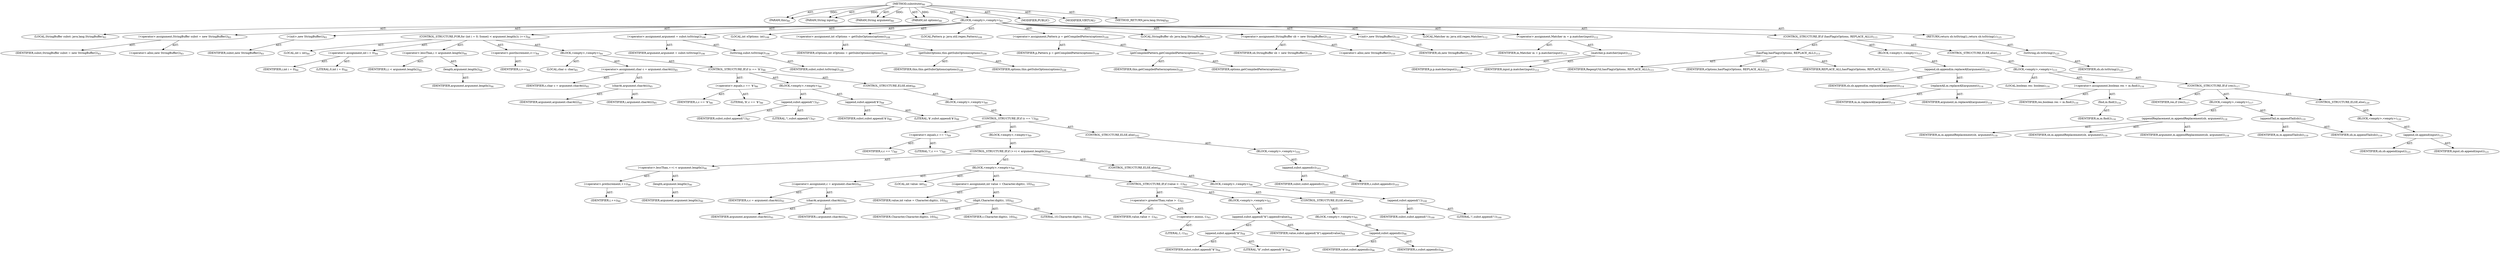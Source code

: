 digraph "substitute" {  
"111669149698" [label = <(METHOD,substitute)<SUB>80</SUB>> ]
"115964116992" [label = <(PARAM,this)<SUB>80</SUB>> ]
"115964116996" [label = <(PARAM,String input)<SUB>80</SUB>> ]
"115964116997" [label = <(PARAM,String argument)<SUB>80</SUB>> ]
"115964116998" [label = <(PARAM,int options)<SUB>80</SUB>> ]
"25769803779" [label = <(BLOCK,&lt;empty&gt;,&lt;empty&gt;)<SUB>81</SUB>> ]
"94489280513" [label = <(LOCAL,StringBuffer subst: java.lang.StringBuffer)<SUB>83</SUB>> ]
"30064771076" [label = <(&lt;operator&gt;.assignment,StringBuffer subst = new StringBuffer())<SUB>83</SUB>> ]
"68719476747" [label = <(IDENTIFIER,subst,StringBuffer subst = new StringBuffer())<SUB>83</SUB>> ]
"30064771077" [label = <(&lt;operator&gt;.alloc,new StringBuffer())<SUB>83</SUB>> ]
"30064771078" [label = <(&lt;init&gt;,new StringBuffer())<SUB>83</SUB>> ]
"68719476748" [label = <(IDENTIFIER,subst,new StringBuffer())<SUB>83</SUB>> ]
"47244640257" [label = <(CONTROL_STRUCTURE,FOR,for (int i = 0; Some(i &lt; argument.length()); i++))<SUB>84</SUB>> ]
"94489280514" [label = <(LOCAL,int i: int)<SUB>84</SUB>> ]
"30064771079" [label = <(&lt;operator&gt;.assignment,int i = 0)<SUB>84</SUB>> ]
"68719476749" [label = <(IDENTIFIER,i,int i = 0)<SUB>84</SUB>> ]
"90194313216" [label = <(LITERAL,0,int i = 0)<SUB>84</SUB>> ]
"30064771080" [label = <(&lt;operator&gt;.lessThan,i &lt; argument.length())<SUB>84</SUB>> ]
"68719476750" [label = <(IDENTIFIER,i,i &lt; argument.length())<SUB>84</SUB>> ]
"30064771081" [label = <(length,argument.length())<SUB>84</SUB>> ]
"68719476751" [label = <(IDENTIFIER,argument,argument.length())<SUB>84</SUB>> ]
"30064771082" [label = <(&lt;operator&gt;.postIncrement,i++)<SUB>84</SUB>> ]
"68719476752" [label = <(IDENTIFIER,i,i++)<SUB>84</SUB>> ]
"25769803780" [label = <(BLOCK,&lt;empty&gt;,&lt;empty&gt;)<SUB>84</SUB>> ]
"94489280515" [label = <(LOCAL,char c: char)<SUB>85</SUB>> ]
"30064771083" [label = <(&lt;operator&gt;.assignment,char c = argument.charAt(i))<SUB>85</SUB>> ]
"68719476753" [label = <(IDENTIFIER,c,char c = argument.charAt(i))<SUB>85</SUB>> ]
"30064771084" [label = <(charAt,argument.charAt(i))<SUB>85</SUB>> ]
"68719476754" [label = <(IDENTIFIER,argument,argument.charAt(i))<SUB>85</SUB>> ]
"68719476755" [label = <(IDENTIFIER,i,argument.charAt(i))<SUB>85</SUB>> ]
"47244640258" [label = <(CONTROL_STRUCTURE,IF,if (c == '$'))<SUB>86</SUB>> ]
"30064771085" [label = <(&lt;operator&gt;.equals,c == '$')<SUB>86</SUB>> ]
"68719476756" [label = <(IDENTIFIER,c,c == '$')<SUB>86</SUB>> ]
"90194313217" [label = <(LITERAL,'$',c == '$')<SUB>86</SUB>> ]
"25769803781" [label = <(BLOCK,&lt;empty&gt;,&lt;empty&gt;)<SUB>86</SUB>> ]
"30064771086" [label = <(append,subst.append('\\'))<SUB>87</SUB>> ]
"68719476757" [label = <(IDENTIFIER,subst,subst.append('\\'))<SUB>87</SUB>> ]
"90194313218" [label = <(LITERAL,'\\',subst.append('\\'))<SUB>87</SUB>> ]
"30064771087" [label = <(append,subst.append('$'))<SUB>88</SUB>> ]
"68719476758" [label = <(IDENTIFIER,subst,subst.append('$'))<SUB>88</SUB>> ]
"90194313219" [label = <(LITERAL,'$',subst.append('$'))<SUB>88</SUB>> ]
"47244640259" [label = <(CONTROL_STRUCTURE,ELSE,else)<SUB>89</SUB>> ]
"25769803782" [label = <(BLOCK,&lt;empty&gt;,&lt;empty&gt;)<SUB>89</SUB>> ]
"47244640260" [label = <(CONTROL_STRUCTURE,IF,if (c == '\\'))<SUB>89</SUB>> ]
"30064771088" [label = <(&lt;operator&gt;.equals,c == '\\')<SUB>89</SUB>> ]
"68719476759" [label = <(IDENTIFIER,c,c == '\\')<SUB>89</SUB>> ]
"90194313220" [label = <(LITERAL,'\\',c == '\\')<SUB>89</SUB>> ]
"25769803783" [label = <(BLOCK,&lt;empty&gt;,&lt;empty&gt;)<SUB>89</SUB>> ]
"47244640261" [label = <(CONTROL_STRUCTURE,IF,if (++i &lt; argument.length()))<SUB>90</SUB>> ]
"30064771089" [label = <(&lt;operator&gt;.lessThan,++i &lt; argument.length())<SUB>90</SUB>> ]
"30064771090" [label = <(&lt;operator&gt;.preIncrement,++i)<SUB>90</SUB>> ]
"68719476760" [label = <(IDENTIFIER,i,++i)<SUB>90</SUB>> ]
"30064771091" [label = <(length,argument.length())<SUB>90</SUB>> ]
"68719476761" [label = <(IDENTIFIER,argument,argument.length())<SUB>90</SUB>> ]
"25769803784" [label = <(BLOCK,&lt;empty&gt;,&lt;empty&gt;)<SUB>90</SUB>> ]
"30064771092" [label = <(&lt;operator&gt;.assignment,c = argument.charAt(i))<SUB>91</SUB>> ]
"68719476762" [label = <(IDENTIFIER,c,c = argument.charAt(i))<SUB>91</SUB>> ]
"30064771093" [label = <(charAt,argument.charAt(i))<SUB>91</SUB>> ]
"68719476763" [label = <(IDENTIFIER,argument,argument.charAt(i))<SUB>91</SUB>> ]
"68719476764" [label = <(IDENTIFIER,i,argument.charAt(i))<SUB>91</SUB>> ]
"94489280516" [label = <(LOCAL,int value: int)<SUB>92</SUB>> ]
"30064771094" [label = <(&lt;operator&gt;.assignment,int value = Character.digit(c, 10))<SUB>92</SUB>> ]
"68719476765" [label = <(IDENTIFIER,value,int value = Character.digit(c, 10))<SUB>92</SUB>> ]
"30064771095" [label = <(digit,Character.digit(c, 10))<SUB>92</SUB>> ]
"68719476766" [label = <(IDENTIFIER,Character,Character.digit(c, 10))<SUB>92</SUB>> ]
"68719476767" [label = <(IDENTIFIER,c,Character.digit(c, 10))<SUB>92</SUB>> ]
"90194313221" [label = <(LITERAL,10,Character.digit(c, 10))<SUB>92</SUB>> ]
"47244640262" [label = <(CONTROL_STRUCTURE,IF,if (value &gt; -1))<SUB>93</SUB>> ]
"30064771096" [label = <(&lt;operator&gt;.greaterThan,value &gt; -1)<SUB>93</SUB>> ]
"68719476768" [label = <(IDENTIFIER,value,value &gt; -1)<SUB>93</SUB>> ]
"30064771097" [label = <(&lt;operator&gt;.minus,-1)<SUB>93</SUB>> ]
"90194313222" [label = <(LITERAL,1,-1)<SUB>93</SUB>> ]
"25769803785" [label = <(BLOCK,&lt;empty&gt;,&lt;empty&gt;)<SUB>93</SUB>> ]
"30064771098" [label = <(append,subst.append(&quot;$&quot;).append(value))<SUB>94</SUB>> ]
"30064771099" [label = <(append,subst.append(&quot;$&quot;))<SUB>94</SUB>> ]
"68719476769" [label = <(IDENTIFIER,subst,subst.append(&quot;$&quot;))<SUB>94</SUB>> ]
"90194313223" [label = <(LITERAL,&quot;$&quot;,subst.append(&quot;$&quot;))<SUB>94</SUB>> ]
"68719476770" [label = <(IDENTIFIER,value,subst.append(&quot;$&quot;).append(value))<SUB>94</SUB>> ]
"47244640263" [label = <(CONTROL_STRUCTURE,ELSE,else)<SUB>95</SUB>> ]
"25769803786" [label = <(BLOCK,&lt;empty&gt;,&lt;empty&gt;)<SUB>95</SUB>> ]
"30064771100" [label = <(append,subst.append(c))<SUB>96</SUB>> ]
"68719476771" [label = <(IDENTIFIER,subst,subst.append(c))<SUB>96</SUB>> ]
"68719476772" [label = <(IDENTIFIER,c,subst.append(c))<SUB>96</SUB>> ]
"47244640264" [label = <(CONTROL_STRUCTURE,ELSE,else)<SUB>98</SUB>> ]
"25769803787" [label = <(BLOCK,&lt;empty&gt;,&lt;empty&gt;)<SUB>98</SUB>> ]
"30064771101" [label = <(append,subst.append('\\'))<SUB>100</SUB>> ]
"68719476773" [label = <(IDENTIFIER,subst,subst.append('\\'))<SUB>100</SUB>> ]
"90194313224" [label = <(LITERAL,'\\',subst.append('\\'))<SUB>100</SUB>> ]
"47244640265" [label = <(CONTROL_STRUCTURE,ELSE,else)<SUB>102</SUB>> ]
"25769803788" [label = <(BLOCK,&lt;empty&gt;,&lt;empty&gt;)<SUB>102</SUB>> ]
"30064771102" [label = <(append,subst.append(c))<SUB>103</SUB>> ]
"68719476774" [label = <(IDENTIFIER,subst,subst.append(c))<SUB>103</SUB>> ]
"68719476775" [label = <(IDENTIFIER,c,subst.append(c))<SUB>103</SUB>> ]
"30064771103" [label = <(&lt;operator&gt;.assignment,argument = subst.toString())<SUB>106</SUB>> ]
"68719476776" [label = <(IDENTIFIER,argument,argument = subst.toString())<SUB>106</SUB>> ]
"30064771104" [label = <(toString,subst.toString())<SUB>106</SUB>> ]
"68719476777" [label = <(IDENTIFIER,subst,subst.toString())<SUB>106</SUB>> ]
"94489280517" [label = <(LOCAL,int sOptions: int)<SUB>108</SUB>> ]
"30064771105" [label = <(&lt;operator&gt;.assignment,int sOptions = getSubsOptions(options))<SUB>108</SUB>> ]
"68719476778" [label = <(IDENTIFIER,sOptions,int sOptions = getSubsOptions(options))<SUB>108</SUB>> ]
"30064771106" [label = <(getSubsOptions,this.getSubsOptions(options))<SUB>108</SUB>> ]
"68719476736" [label = <(IDENTIFIER,this,this.getSubsOptions(options))<SUB>108</SUB>> ]
"68719476779" [label = <(IDENTIFIER,options,this.getSubsOptions(options))<SUB>108</SUB>> ]
"94489280518" [label = <(LOCAL,Pattern p: java.util.regex.Pattern)<SUB>109</SUB>> ]
"30064771107" [label = <(&lt;operator&gt;.assignment,Pattern p = getCompiledPattern(options))<SUB>109</SUB>> ]
"68719476780" [label = <(IDENTIFIER,p,Pattern p = getCompiledPattern(options))<SUB>109</SUB>> ]
"30064771108" [label = <(getCompiledPattern,getCompiledPattern(options))<SUB>109</SUB>> ]
"68719476737" [label = <(IDENTIFIER,this,getCompiledPattern(options))<SUB>109</SUB>> ]
"68719476781" [label = <(IDENTIFIER,options,getCompiledPattern(options))<SUB>109</SUB>> ]
"94489280519" [label = <(LOCAL,StringBuffer sb: java.lang.StringBuffer)<SUB>110</SUB>> ]
"30064771109" [label = <(&lt;operator&gt;.assignment,StringBuffer sb = new StringBuffer())<SUB>110</SUB>> ]
"68719476782" [label = <(IDENTIFIER,sb,StringBuffer sb = new StringBuffer())<SUB>110</SUB>> ]
"30064771110" [label = <(&lt;operator&gt;.alloc,new StringBuffer())<SUB>110</SUB>> ]
"30064771111" [label = <(&lt;init&gt;,new StringBuffer())<SUB>110</SUB>> ]
"68719476783" [label = <(IDENTIFIER,sb,new StringBuffer())<SUB>110</SUB>> ]
"94489280520" [label = <(LOCAL,Matcher m: java.util.regex.Matcher)<SUB>112</SUB>> ]
"30064771112" [label = <(&lt;operator&gt;.assignment,Matcher m = p.matcher(input))<SUB>112</SUB>> ]
"68719476784" [label = <(IDENTIFIER,m,Matcher m = p.matcher(input))<SUB>112</SUB>> ]
"30064771113" [label = <(matcher,p.matcher(input))<SUB>112</SUB>> ]
"68719476785" [label = <(IDENTIFIER,p,p.matcher(input))<SUB>112</SUB>> ]
"68719476786" [label = <(IDENTIFIER,input,p.matcher(input))<SUB>112</SUB>> ]
"47244640266" [label = <(CONTROL_STRUCTURE,IF,if (hasFlag(sOptions, REPLACE_ALL)))<SUB>113</SUB>> ]
"30064771114" [label = <(hasFlag,hasFlag(sOptions, REPLACE_ALL))<SUB>113</SUB>> ]
"68719476787" [label = <(IDENTIFIER,RegexpUtil,hasFlag(sOptions, REPLACE_ALL))<SUB>113</SUB>> ]
"68719476788" [label = <(IDENTIFIER,sOptions,hasFlag(sOptions, REPLACE_ALL))<SUB>113</SUB>> ]
"68719476789" [label = <(IDENTIFIER,REPLACE_ALL,hasFlag(sOptions, REPLACE_ALL))<SUB>113</SUB>> ]
"25769803789" [label = <(BLOCK,&lt;empty&gt;,&lt;empty&gt;)<SUB>113</SUB>> ]
"30064771115" [label = <(append,sb.append(m.replaceAll(argument)))<SUB>114</SUB>> ]
"68719476790" [label = <(IDENTIFIER,sb,sb.append(m.replaceAll(argument)))<SUB>114</SUB>> ]
"30064771116" [label = <(replaceAll,m.replaceAll(argument))<SUB>114</SUB>> ]
"68719476791" [label = <(IDENTIFIER,m,m.replaceAll(argument))<SUB>114</SUB>> ]
"68719476792" [label = <(IDENTIFIER,argument,m.replaceAll(argument))<SUB>114</SUB>> ]
"47244640267" [label = <(CONTROL_STRUCTURE,ELSE,else)<SUB>115</SUB>> ]
"25769803790" [label = <(BLOCK,&lt;empty&gt;,&lt;empty&gt;)<SUB>115</SUB>> ]
"94489280521" [label = <(LOCAL,boolean res: boolean)<SUB>116</SUB>> ]
"30064771117" [label = <(&lt;operator&gt;.assignment,boolean res = m.find())<SUB>116</SUB>> ]
"68719476793" [label = <(IDENTIFIER,res,boolean res = m.find())<SUB>116</SUB>> ]
"30064771118" [label = <(find,m.find())<SUB>116</SUB>> ]
"68719476794" [label = <(IDENTIFIER,m,m.find())<SUB>116</SUB>> ]
"47244640268" [label = <(CONTROL_STRUCTURE,IF,if (res))<SUB>117</SUB>> ]
"68719476795" [label = <(IDENTIFIER,res,if (res))<SUB>117</SUB>> ]
"25769803791" [label = <(BLOCK,&lt;empty&gt;,&lt;empty&gt;)<SUB>117</SUB>> ]
"30064771119" [label = <(appendReplacement,m.appendReplacement(sb, argument))<SUB>118</SUB>> ]
"68719476796" [label = <(IDENTIFIER,m,m.appendReplacement(sb, argument))<SUB>118</SUB>> ]
"68719476797" [label = <(IDENTIFIER,sb,m.appendReplacement(sb, argument))<SUB>118</SUB>> ]
"68719476798" [label = <(IDENTIFIER,argument,m.appendReplacement(sb, argument))<SUB>118</SUB>> ]
"30064771120" [label = <(appendTail,m.appendTail(sb))<SUB>119</SUB>> ]
"68719476799" [label = <(IDENTIFIER,m,m.appendTail(sb))<SUB>119</SUB>> ]
"68719476800" [label = <(IDENTIFIER,sb,m.appendTail(sb))<SUB>119</SUB>> ]
"47244640269" [label = <(CONTROL_STRUCTURE,ELSE,else)<SUB>120</SUB>> ]
"25769803792" [label = <(BLOCK,&lt;empty&gt;,&lt;empty&gt;)<SUB>120</SUB>> ]
"30064771121" [label = <(append,sb.append(input))<SUB>121</SUB>> ]
"68719476801" [label = <(IDENTIFIER,sb,sb.append(input))<SUB>121</SUB>> ]
"68719476802" [label = <(IDENTIFIER,input,sb.append(input))<SUB>121</SUB>> ]
"146028888065" [label = <(RETURN,return sb.toString();,return sb.toString();)<SUB>125</SUB>> ]
"30064771122" [label = <(toString,sb.toString())<SUB>125</SUB>> ]
"68719476803" [label = <(IDENTIFIER,sb,sb.toString())<SUB>125</SUB>> ]
"133143986180" [label = <(MODIFIER,PUBLIC)> ]
"133143986181" [label = <(MODIFIER,VIRTUAL)> ]
"128849018882" [label = <(METHOD_RETURN,java.lang.String)<SUB>80</SUB>> ]
  "111669149698" -> "115964116992"  [ label = "AST: "] 
  "111669149698" -> "115964116996"  [ label = "AST: "] 
  "111669149698" -> "115964116997"  [ label = "AST: "] 
  "111669149698" -> "115964116998"  [ label = "AST: "] 
  "111669149698" -> "25769803779"  [ label = "AST: "] 
  "111669149698" -> "133143986180"  [ label = "AST: "] 
  "111669149698" -> "133143986181"  [ label = "AST: "] 
  "111669149698" -> "128849018882"  [ label = "AST: "] 
  "25769803779" -> "94489280513"  [ label = "AST: "] 
  "25769803779" -> "30064771076"  [ label = "AST: "] 
  "25769803779" -> "30064771078"  [ label = "AST: "] 
  "25769803779" -> "47244640257"  [ label = "AST: "] 
  "25769803779" -> "30064771103"  [ label = "AST: "] 
  "25769803779" -> "94489280517"  [ label = "AST: "] 
  "25769803779" -> "30064771105"  [ label = "AST: "] 
  "25769803779" -> "94489280518"  [ label = "AST: "] 
  "25769803779" -> "30064771107"  [ label = "AST: "] 
  "25769803779" -> "94489280519"  [ label = "AST: "] 
  "25769803779" -> "30064771109"  [ label = "AST: "] 
  "25769803779" -> "30064771111"  [ label = "AST: "] 
  "25769803779" -> "94489280520"  [ label = "AST: "] 
  "25769803779" -> "30064771112"  [ label = "AST: "] 
  "25769803779" -> "47244640266"  [ label = "AST: "] 
  "25769803779" -> "146028888065"  [ label = "AST: "] 
  "30064771076" -> "68719476747"  [ label = "AST: "] 
  "30064771076" -> "30064771077"  [ label = "AST: "] 
  "30064771078" -> "68719476748"  [ label = "AST: "] 
  "47244640257" -> "94489280514"  [ label = "AST: "] 
  "47244640257" -> "30064771079"  [ label = "AST: "] 
  "47244640257" -> "30064771080"  [ label = "AST: "] 
  "47244640257" -> "30064771082"  [ label = "AST: "] 
  "47244640257" -> "25769803780"  [ label = "AST: "] 
  "30064771079" -> "68719476749"  [ label = "AST: "] 
  "30064771079" -> "90194313216"  [ label = "AST: "] 
  "30064771080" -> "68719476750"  [ label = "AST: "] 
  "30064771080" -> "30064771081"  [ label = "AST: "] 
  "30064771081" -> "68719476751"  [ label = "AST: "] 
  "30064771082" -> "68719476752"  [ label = "AST: "] 
  "25769803780" -> "94489280515"  [ label = "AST: "] 
  "25769803780" -> "30064771083"  [ label = "AST: "] 
  "25769803780" -> "47244640258"  [ label = "AST: "] 
  "30064771083" -> "68719476753"  [ label = "AST: "] 
  "30064771083" -> "30064771084"  [ label = "AST: "] 
  "30064771084" -> "68719476754"  [ label = "AST: "] 
  "30064771084" -> "68719476755"  [ label = "AST: "] 
  "47244640258" -> "30064771085"  [ label = "AST: "] 
  "47244640258" -> "25769803781"  [ label = "AST: "] 
  "47244640258" -> "47244640259"  [ label = "AST: "] 
  "30064771085" -> "68719476756"  [ label = "AST: "] 
  "30064771085" -> "90194313217"  [ label = "AST: "] 
  "25769803781" -> "30064771086"  [ label = "AST: "] 
  "25769803781" -> "30064771087"  [ label = "AST: "] 
  "30064771086" -> "68719476757"  [ label = "AST: "] 
  "30064771086" -> "90194313218"  [ label = "AST: "] 
  "30064771087" -> "68719476758"  [ label = "AST: "] 
  "30064771087" -> "90194313219"  [ label = "AST: "] 
  "47244640259" -> "25769803782"  [ label = "AST: "] 
  "25769803782" -> "47244640260"  [ label = "AST: "] 
  "47244640260" -> "30064771088"  [ label = "AST: "] 
  "47244640260" -> "25769803783"  [ label = "AST: "] 
  "47244640260" -> "47244640265"  [ label = "AST: "] 
  "30064771088" -> "68719476759"  [ label = "AST: "] 
  "30064771088" -> "90194313220"  [ label = "AST: "] 
  "25769803783" -> "47244640261"  [ label = "AST: "] 
  "47244640261" -> "30064771089"  [ label = "AST: "] 
  "47244640261" -> "25769803784"  [ label = "AST: "] 
  "47244640261" -> "47244640264"  [ label = "AST: "] 
  "30064771089" -> "30064771090"  [ label = "AST: "] 
  "30064771089" -> "30064771091"  [ label = "AST: "] 
  "30064771090" -> "68719476760"  [ label = "AST: "] 
  "30064771091" -> "68719476761"  [ label = "AST: "] 
  "25769803784" -> "30064771092"  [ label = "AST: "] 
  "25769803784" -> "94489280516"  [ label = "AST: "] 
  "25769803784" -> "30064771094"  [ label = "AST: "] 
  "25769803784" -> "47244640262"  [ label = "AST: "] 
  "30064771092" -> "68719476762"  [ label = "AST: "] 
  "30064771092" -> "30064771093"  [ label = "AST: "] 
  "30064771093" -> "68719476763"  [ label = "AST: "] 
  "30064771093" -> "68719476764"  [ label = "AST: "] 
  "30064771094" -> "68719476765"  [ label = "AST: "] 
  "30064771094" -> "30064771095"  [ label = "AST: "] 
  "30064771095" -> "68719476766"  [ label = "AST: "] 
  "30064771095" -> "68719476767"  [ label = "AST: "] 
  "30064771095" -> "90194313221"  [ label = "AST: "] 
  "47244640262" -> "30064771096"  [ label = "AST: "] 
  "47244640262" -> "25769803785"  [ label = "AST: "] 
  "47244640262" -> "47244640263"  [ label = "AST: "] 
  "30064771096" -> "68719476768"  [ label = "AST: "] 
  "30064771096" -> "30064771097"  [ label = "AST: "] 
  "30064771097" -> "90194313222"  [ label = "AST: "] 
  "25769803785" -> "30064771098"  [ label = "AST: "] 
  "30064771098" -> "30064771099"  [ label = "AST: "] 
  "30064771098" -> "68719476770"  [ label = "AST: "] 
  "30064771099" -> "68719476769"  [ label = "AST: "] 
  "30064771099" -> "90194313223"  [ label = "AST: "] 
  "47244640263" -> "25769803786"  [ label = "AST: "] 
  "25769803786" -> "30064771100"  [ label = "AST: "] 
  "30064771100" -> "68719476771"  [ label = "AST: "] 
  "30064771100" -> "68719476772"  [ label = "AST: "] 
  "47244640264" -> "25769803787"  [ label = "AST: "] 
  "25769803787" -> "30064771101"  [ label = "AST: "] 
  "30064771101" -> "68719476773"  [ label = "AST: "] 
  "30064771101" -> "90194313224"  [ label = "AST: "] 
  "47244640265" -> "25769803788"  [ label = "AST: "] 
  "25769803788" -> "30064771102"  [ label = "AST: "] 
  "30064771102" -> "68719476774"  [ label = "AST: "] 
  "30064771102" -> "68719476775"  [ label = "AST: "] 
  "30064771103" -> "68719476776"  [ label = "AST: "] 
  "30064771103" -> "30064771104"  [ label = "AST: "] 
  "30064771104" -> "68719476777"  [ label = "AST: "] 
  "30064771105" -> "68719476778"  [ label = "AST: "] 
  "30064771105" -> "30064771106"  [ label = "AST: "] 
  "30064771106" -> "68719476736"  [ label = "AST: "] 
  "30064771106" -> "68719476779"  [ label = "AST: "] 
  "30064771107" -> "68719476780"  [ label = "AST: "] 
  "30064771107" -> "30064771108"  [ label = "AST: "] 
  "30064771108" -> "68719476737"  [ label = "AST: "] 
  "30064771108" -> "68719476781"  [ label = "AST: "] 
  "30064771109" -> "68719476782"  [ label = "AST: "] 
  "30064771109" -> "30064771110"  [ label = "AST: "] 
  "30064771111" -> "68719476783"  [ label = "AST: "] 
  "30064771112" -> "68719476784"  [ label = "AST: "] 
  "30064771112" -> "30064771113"  [ label = "AST: "] 
  "30064771113" -> "68719476785"  [ label = "AST: "] 
  "30064771113" -> "68719476786"  [ label = "AST: "] 
  "47244640266" -> "30064771114"  [ label = "AST: "] 
  "47244640266" -> "25769803789"  [ label = "AST: "] 
  "47244640266" -> "47244640267"  [ label = "AST: "] 
  "30064771114" -> "68719476787"  [ label = "AST: "] 
  "30064771114" -> "68719476788"  [ label = "AST: "] 
  "30064771114" -> "68719476789"  [ label = "AST: "] 
  "25769803789" -> "30064771115"  [ label = "AST: "] 
  "30064771115" -> "68719476790"  [ label = "AST: "] 
  "30064771115" -> "30064771116"  [ label = "AST: "] 
  "30064771116" -> "68719476791"  [ label = "AST: "] 
  "30064771116" -> "68719476792"  [ label = "AST: "] 
  "47244640267" -> "25769803790"  [ label = "AST: "] 
  "25769803790" -> "94489280521"  [ label = "AST: "] 
  "25769803790" -> "30064771117"  [ label = "AST: "] 
  "25769803790" -> "47244640268"  [ label = "AST: "] 
  "30064771117" -> "68719476793"  [ label = "AST: "] 
  "30064771117" -> "30064771118"  [ label = "AST: "] 
  "30064771118" -> "68719476794"  [ label = "AST: "] 
  "47244640268" -> "68719476795"  [ label = "AST: "] 
  "47244640268" -> "25769803791"  [ label = "AST: "] 
  "47244640268" -> "47244640269"  [ label = "AST: "] 
  "25769803791" -> "30064771119"  [ label = "AST: "] 
  "25769803791" -> "30064771120"  [ label = "AST: "] 
  "30064771119" -> "68719476796"  [ label = "AST: "] 
  "30064771119" -> "68719476797"  [ label = "AST: "] 
  "30064771119" -> "68719476798"  [ label = "AST: "] 
  "30064771120" -> "68719476799"  [ label = "AST: "] 
  "30064771120" -> "68719476800"  [ label = "AST: "] 
  "47244640269" -> "25769803792"  [ label = "AST: "] 
  "25769803792" -> "30064771121"  [ label = "AST: "] 
  "30064771121" -> "68719476801"  [ label = "AST: "] 
  "30064771121" -> "68719476802"  [ label = "AST: "] 
  "146028888065" -> "30064771122"  [ label = "AST: "] 
  "30064771122" -> "68719476803"  [ label = "AST: "] 
  "111669149698" -> "115964116992"  [ label = "DDG: "] 
  "111669149698" -> "115964116996"  [ label = "DDG: "] 
  "111669149698" -> "115964116997"  [ label = "DDG: "] 
  "111669149698" -> "115964116998"  [ label = "DDG: "] 
}
